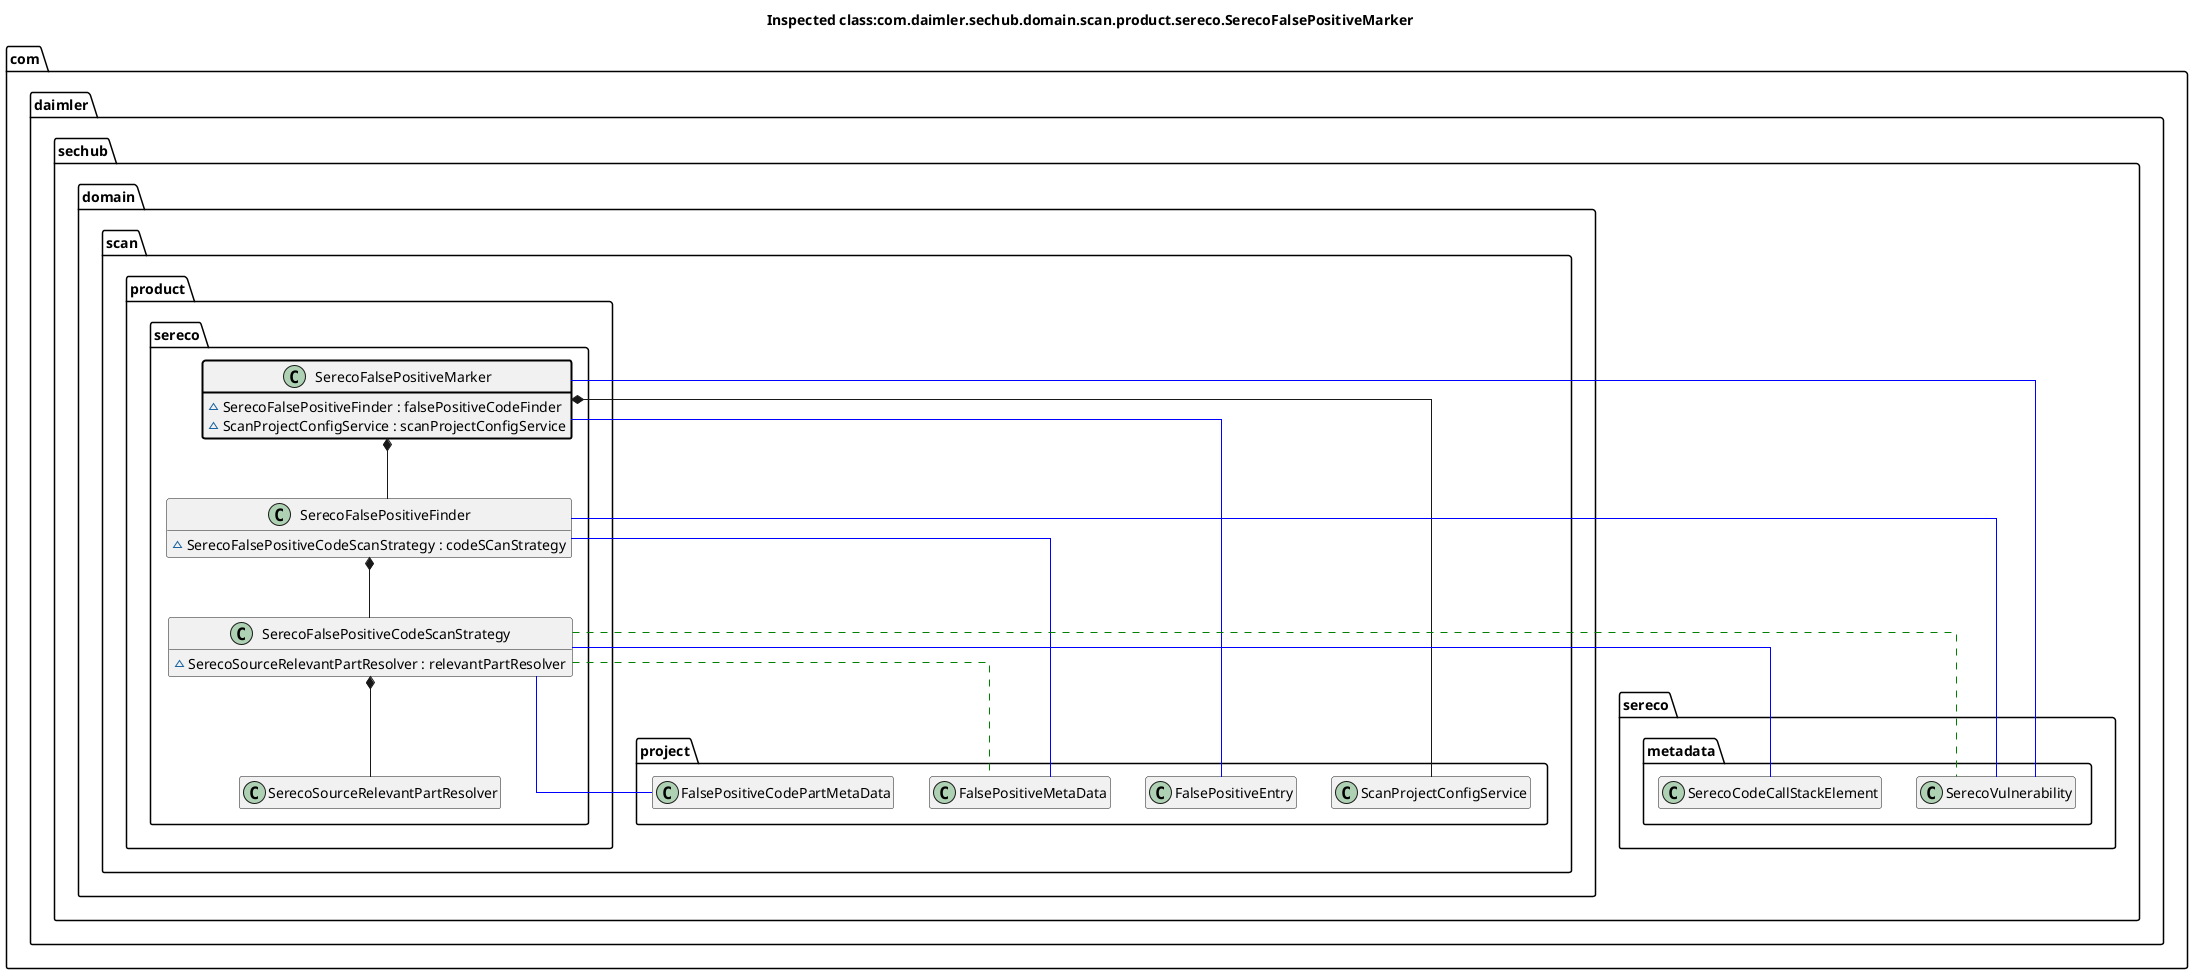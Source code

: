 @startuml
title "Inspected class:com.daimler.sechub.domain.scan.product.sereco.SerecoFalsePositiveMarker"
skinparam linetype ortho
hide empty methods
hide empty fields
package com.daimler.sechub.domain.scan.product.sereco{
'com.daimler.sechub.domain.scan.product.sereco.SerecoFalsePositiveMarker
   class SerecoFalsePositiveMarker ##[bold]black {
    ~SerecoFalsePositiveFinder : falsePositiveCodeFinder
    ~ScanProjectConfigService : scanProjectConfigService
  }
  SerecoFalsePositiveMarker *-- SerecoFalsePositiveFinder
  SerecoFalsePositiveMarker -[#blue]- com.daimler.sechub.domain.scan.project.FalsePositiveEntry
  SerecoFalsePositiveMarker *-- com.daimler.sechub.domain.scan.project.ScanProjectConfigService
  SerecoFalsePositiveMarker -[#blue]- com.daimler.sechub.sereco.metadata.SerecoVulnerability
'com.daimler.sechub.domain.scan.product.sereco.SerecoFalsePositiveFinder
   class SerecoFalsePositiveFinder{
    ~SerecoFalsePositiveCodeScanStrategy : codeSCanStrategy
  }
  SerecoFalsePositiveFinder *-- SerecoFalsePositiveCodeScanStrategy
  SerecoFalsePositiveFinder -[#blue]- com.daimler.sechub.domain.scan.project.FalsePositiveMetaData
  SerecoFalsePositiveFinder -[#blue]- com.daimler.sechub.sereco.metadata.SerecoVulnerability
'com.daimler.sechub.domain.scan.product.sereco.SerecoFalsePositiveCodeScanStrategy
   class SerecoFalsePositiveCodeScanStrategy{
    ~SerecoSourceRelevantPartResolver : relevantPartResolver
  }
  SerecoFalsePositiveCodeScanStrategy *-- SerecoSourceRelevantPartResolver
  SerecoFalsePositiveCodeScanStrategy -[#blue]- com.daimler.sechub.domain.scan.project.FalsePositiveCodePartMetaData
  SerecoFalsePositiveCodeScanStrategy .[#green]. com.daimler.sechub.domain.scan.project.FalsePositiveMetaData
  SerecoFalsePositiveCodeScanStrategy -[#blue]- com.daimler.sechub.sereco.metadata.SerecoCodeCallStackElement
  SerecoFalsePositiveCodeScanStrategy .[#green]. com.daimler.sechub.sereco.metadata.SerecoVulnerability
'com.daimler.sechub.domain.scan.product.sereco.SerecoSourceRelevantPartResolver
   class SerecoSourceRelevantPartResolver{
  }
}

@enduml
